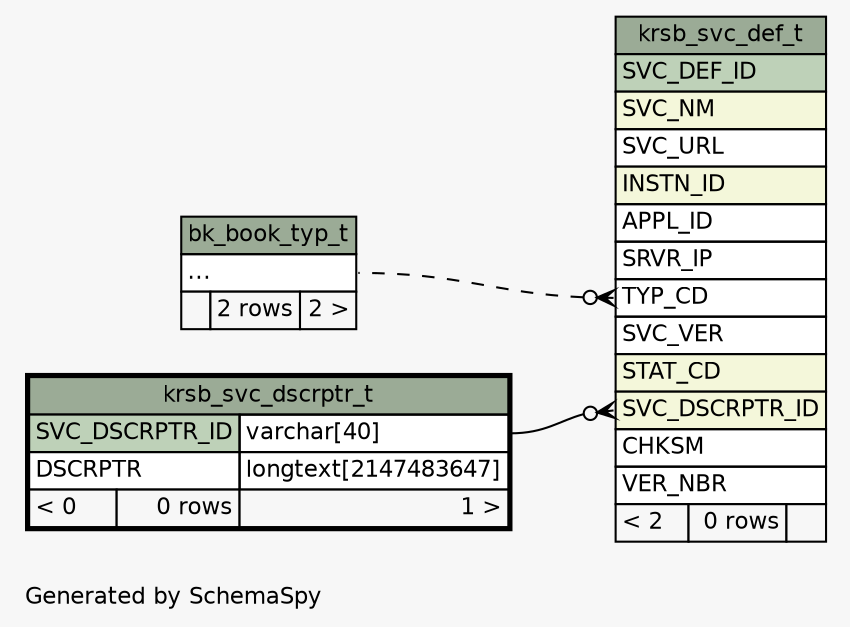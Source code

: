 // dot 2.28.0 on Mac OS X 10.7.2
// SchemaSpy rev 590
digraph "impliedTwoDegreesRelationshipsDiagram" {
  graph [
    rankdir="RL"
    bgcolor="#f7f7f7"
    label="\nGenerated by SchemaSpy"
    labeljust="l"
    nodesep="0.18"
    ranksep="0.46"
    fontname="Helvetica"
    fontsize="11"
  ];
  node [
    fontname="Helvetica"
    fontsize="11"
    shape="plaintext"
  ];
  edge [
    arrowsize="0.8"
  ];
  "krsb_svc_def_t":"SVC_DSCRPTR_ID":w -> "krsb_svc_dscrptr_t":"SVC_DSCRPTR_ID.type":e [arrowhead=none dir=back arrowtail=crowodot];
  "krsb_svc_def_t":"TYP_CD":w -> "bk_book_typ_t":"elipses":e [arrowhead=none dir=back arrowtail=crowodot style=dashed];
  "bk_book_typ_t" [
    label=<
    <TABLE BORDER="0" CELLBORDER="1" CELLSPACING="0" BGCOLOR="#ffffff">
      <TR><TD COLSPAN="3" BGCOLOR="#9bab96" ALIGN="CENTER">bk_book_typ_t</TD></TR>
      <TR><TD PORT="elipses" COLSPAN="3" ALIGN="LEFT">...</TD></TR>
      <TR><TD ALIGN="LEFT" BGCOLOR="#f7f7f7">  </TD><TD ALIGN="RIGHT" BGCOLOR="#f7f7f7">2 rows</TD><TD ALIGN="RIGHT" BGCOLOR="#f7f7f7">2 &gt;</TD></TR>
    </TABLE>>
    URL="bk_book_typ_t.html"
    tooltip="bk_book_typ_t"
  ];
  "krsb_svc_def_t" [
    label=<
    <TABLE BORDER="0" CELLBORDER="1" CELLSPACING="0" BGCOLOR="#ffffff">
      <TR><TD COLSPAN="3" BGCOLOR="#9bab96" ALIGN="CENTER">krsb_svc_def_t</TD></TR>
      <TR><TD PORT="SVC_DEF_ID" COLSPAN="3" BGCOLOR="#bed1b8" ALIGN="LEFT">SVC_DEF_ID</TD></TR>
      <TR><TD PORT="SVC_NM" COLSPAN="3" BGCOLOR="#f4f7da" ALIGN="LEFT">SVC_NM</TD></TR>
      <TR><TD PORT="SVC_URL" COLSPAN="3" ALIGN="LEFT">SVC_URL</TD></TR>
      <TR><TD PORT="INSTN_ID" COLSPAN="3" BGCOLOR="#f4f7da" ALIGN="LEFT">INSTN_ID</TD></TR>
      <TR><TD PORT="APPL_ID" COLSPAN="3" ALIGN="LEFT">APPL_ID</TD></TR>
      <TR><TD PORT="SRVR_IP" COLSPAN="3" ALIGN="LEFT">SRVR_IP</TD></TR>
      <TR><TD PORT="TYP_CD" COLSPAN="3" ALIGN="LEFT">TYP_CD</TD></TR>
      <TR><TD PORT="SVC_VER" COLSPAN="3" ALIGN="LEFT">SVC_VER</TD></TR>
      <TR><TD PORT="STAT_CD" COLSPAN="3" BGCOLOR="#f4f7da" ALIGN="LEFT">STAT_CD</TD></TR>
      <TR><TD PORT="SVC_DSCRPTR_ID" COLSPAN="3" BGCOLOR="#f4f7da" ALIGN="LEFT">SVC_DSCRPTR_ID</TD></TR>
      <TR><TD PORT="CHKSM" COLSPAN="3" ALIGN="LEFT">CHKSM</TD></TR>
      <TR><TD PORT="VER_NBR" COLSPAN="3" ALIGN="LEFT">VER_NBR</TD></TR>
      <TR><TD ALIGN="LEFT" BGCOLOR="#f7f7f7">&lt; 2</TD><TD ALIGN="RIGHT" BGCOLOR="#f7f7f7">0 rows</TD><TD ALIGN="RIGHT" BGCOLOR="#f7f7f7">  </TD></TR>
    </TABLE>>
    URL="krsb_svc_def_t.html"
    tooltip="krsb_svc_def_t"
  ];
  "krsb_svc_dscrptr_t" [
    label=<
    <TABLE BORDER="2" CELLBORDER="1" CELLSPACING="0" BGCOLOR="#ffffff">
      <TR><TD COLSPAN="3" BGCOLOR="#9bab96" ALIGN="CENTER">krsb_svc_dscrptr_t</TD></TR>
      <TR><TD PORT="SVC_DSCRPTR_ID" COLSPAN="2" BGCOLOR="#bed1b8" ALIGN="LEFT">SVC_DSCRPTR_ID</TD><TD PORT="SVC_DSCRPTR_ID.type" ALIGN="LEFT">varchar[40]</TD></TR>
      <TR><TD PORT="DSCRPTR" COLSPAN="2" ALIGN="LEFT">DSCRPTR</TD><TD PORT="DSCRPTR.type" ALIGN="LEFT">longtext[2147483647]</TD></TR>
      <TR><TD ALIGN="LEFT" BGCOLOR="#f7f7f7">&lt; 0</TD><TD ALIGN="RIGHT" BGCOLOR="#f7f7f7">0 rows</TD><TD ALIGN="RIGHT" BGCOLOR="#f7f7f7">1 &gt;</TD></TR>
    </TABLE>>
    URL="krsb_svc_dscrptr_t.html"
    tooltip="krsb_svc_dscrptr_t"
  ];
}
